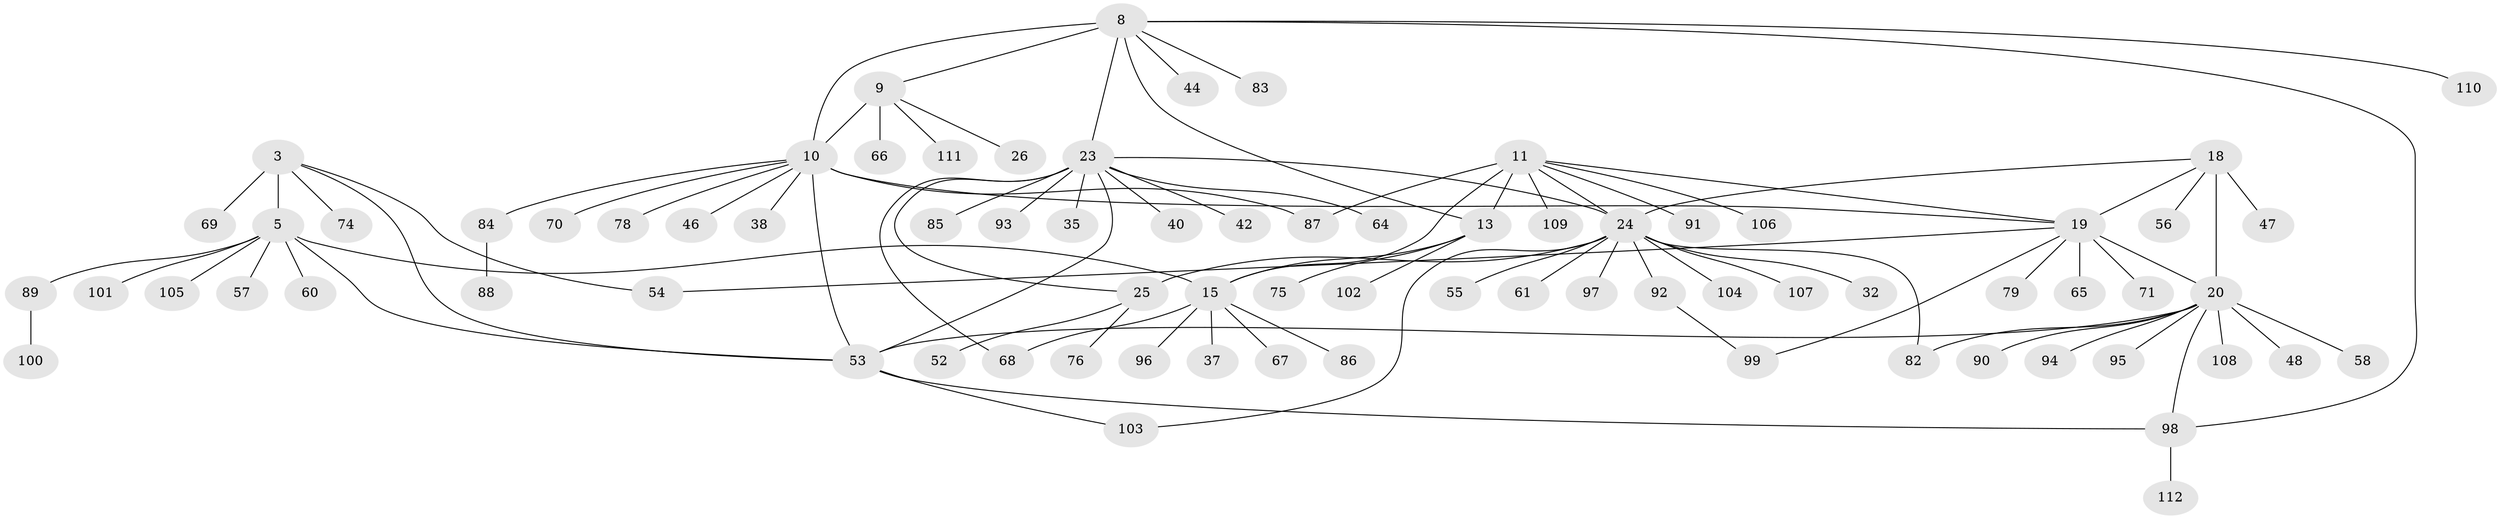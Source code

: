 // original degree distribution, {5: 0.026785714285714284, 10: 0.03571428571428571, 6: 0.03571428571428571, 7: 0.044642857142857144, 8: 0.03571428571428571, 4: 0.026785714285714284, 11: 0.017857142857142856, 13: 0.008928571428571428, 1: 0.5357142857142857, 3: 0.0625, 2: 0.16964285714285715}
// Generated by graph-tools (version 1.1) at 2025/57/03/04/25 21:57:47]
// undirected, 78 vertices, 96 edges
graph export_dot {
graph [start="1"]
  node [color=gray90,style=filled];
  3 [super="+1"];
  5 [super="+4"];
  8;
  9 [super="+6"];
  10 [super="+7"];
  11;
  13 [super="+12"];
  15 [super="+14"];
  18 [super="+16"];
  19;
  20 [super="+17"];
  23;
  24 [super="+21"];
  25 [super="+22"];
  26;
  32;
  35;
  37;
  38;
  40;
  42;
  44;
  46;
  47;
  48;
  52;
  53 [super="+2"];
  54 [super="+34"];
  55;
  56 [super="+29"];
  57;
  58;
  60;
  61 [super="+28"];
  64;
  65;
  66 [super="+63"];
  67 [super="+50"];
  68;
  69;
  70;
  71 [super="+62"];
  74;
  75;
  76;
  78;
  79;
  82 [super="+72"];
  83;
  84;
  85 [super="+73"];
  86;
  87 [super="+51"];
  88;
  89;
  90;
  91 [super="+80"];
  92;
  93 [super="+45"];
  94;
  95;
  96;
  97;
  98 [super="+81"];
  99;
  100;
  101;
  102;
  103 [super="+36"];
  104;
  105;
  106 [super="+77"];
  107 [super="+41"];
  108;
  109;
  110;
  111;
  112;
  3 -- 5 [weight=4];
  3 -- 69;
  3 -- 74;
  3 -- 53 [weight=2];
  3 -- 54;
  5 -- 57;
  5 -- 105;
  5 -- 101;
  5 -- 89;
  5 -- 60;
  5 -- 15;
  5 -- 53 [weight=2];
  8 -- 9 [weight=2];
  8 -- 10 [weight=2];
  8 -- 23;
  8 -- 44;
  8 -- 83;
  8 -- 110;
  8 -- 13;
  8 -- 98;
  9 -- 10 [weight=4];
  9 -- 26;
  9 -- 111;
  9 -- 66;
  10 -- 38;
  10 -- 70;
  10 -- 78;
  10 -- 84;
  10 -- 19;
  10 -- 46;
  10 -- 53;
  10 -- 87;
  11 -- 13 [weight=2];
  11 -- 15 [weight=2];
  11 -- 19;
  11 -- 24;
  11 -- 109;
  11 -- 87;
  11 -- 106;
  11 -- 91;
  13 -- 15 [weight=4];
  13 -- 75;
  13 -- 102;
  15 -- 37;
  15 -- 96;
  15 -- 68;
  15 -- 86;
  15 -- 67;
  18 -- 19 [weight=2];
  18 -- 20 [weight=4];
  18 -- 47;
  18 -- 24;
  18 -- 56;
  19 -- 20 [weight=2];
  19 -- 54;
  19 -- 65;
  19 -- 79;
  19 -- 99;
  19 -- 71;
  20 -- 53 [weight=2];
  20 -- 95;
  20 -- 98;
  20 -- 90;
  20 -- 108;
  20 -- 48;
  20 -- 58;
  20 -- 94;
  20 -- 82;
  23 -- 24 [weight=2];
  23 -- 25 [weight=2];
  23 -- 35;
  23 -- 40;
  23 -- 42;
  23 -- 64;
  23 -- 68;
  23 -- 53;
  23 -- 93;
  23 -- 85;
  24 -- 25 [weight=4];
  24 -- 92;
  24 -- 97;
  24 -- 104;
  24 -- 32;
  24 -- 55;
  24 -- 103;
  24 -- 82;
  24 -- 61;
  24 -- 107;
  25 -- 52;
  25 -- 76;
  53 -- 103;
  53 -- 98;
  84 -- 88;
  89 -- 100;
  92 -- 99;
  98 -- 112;
}
